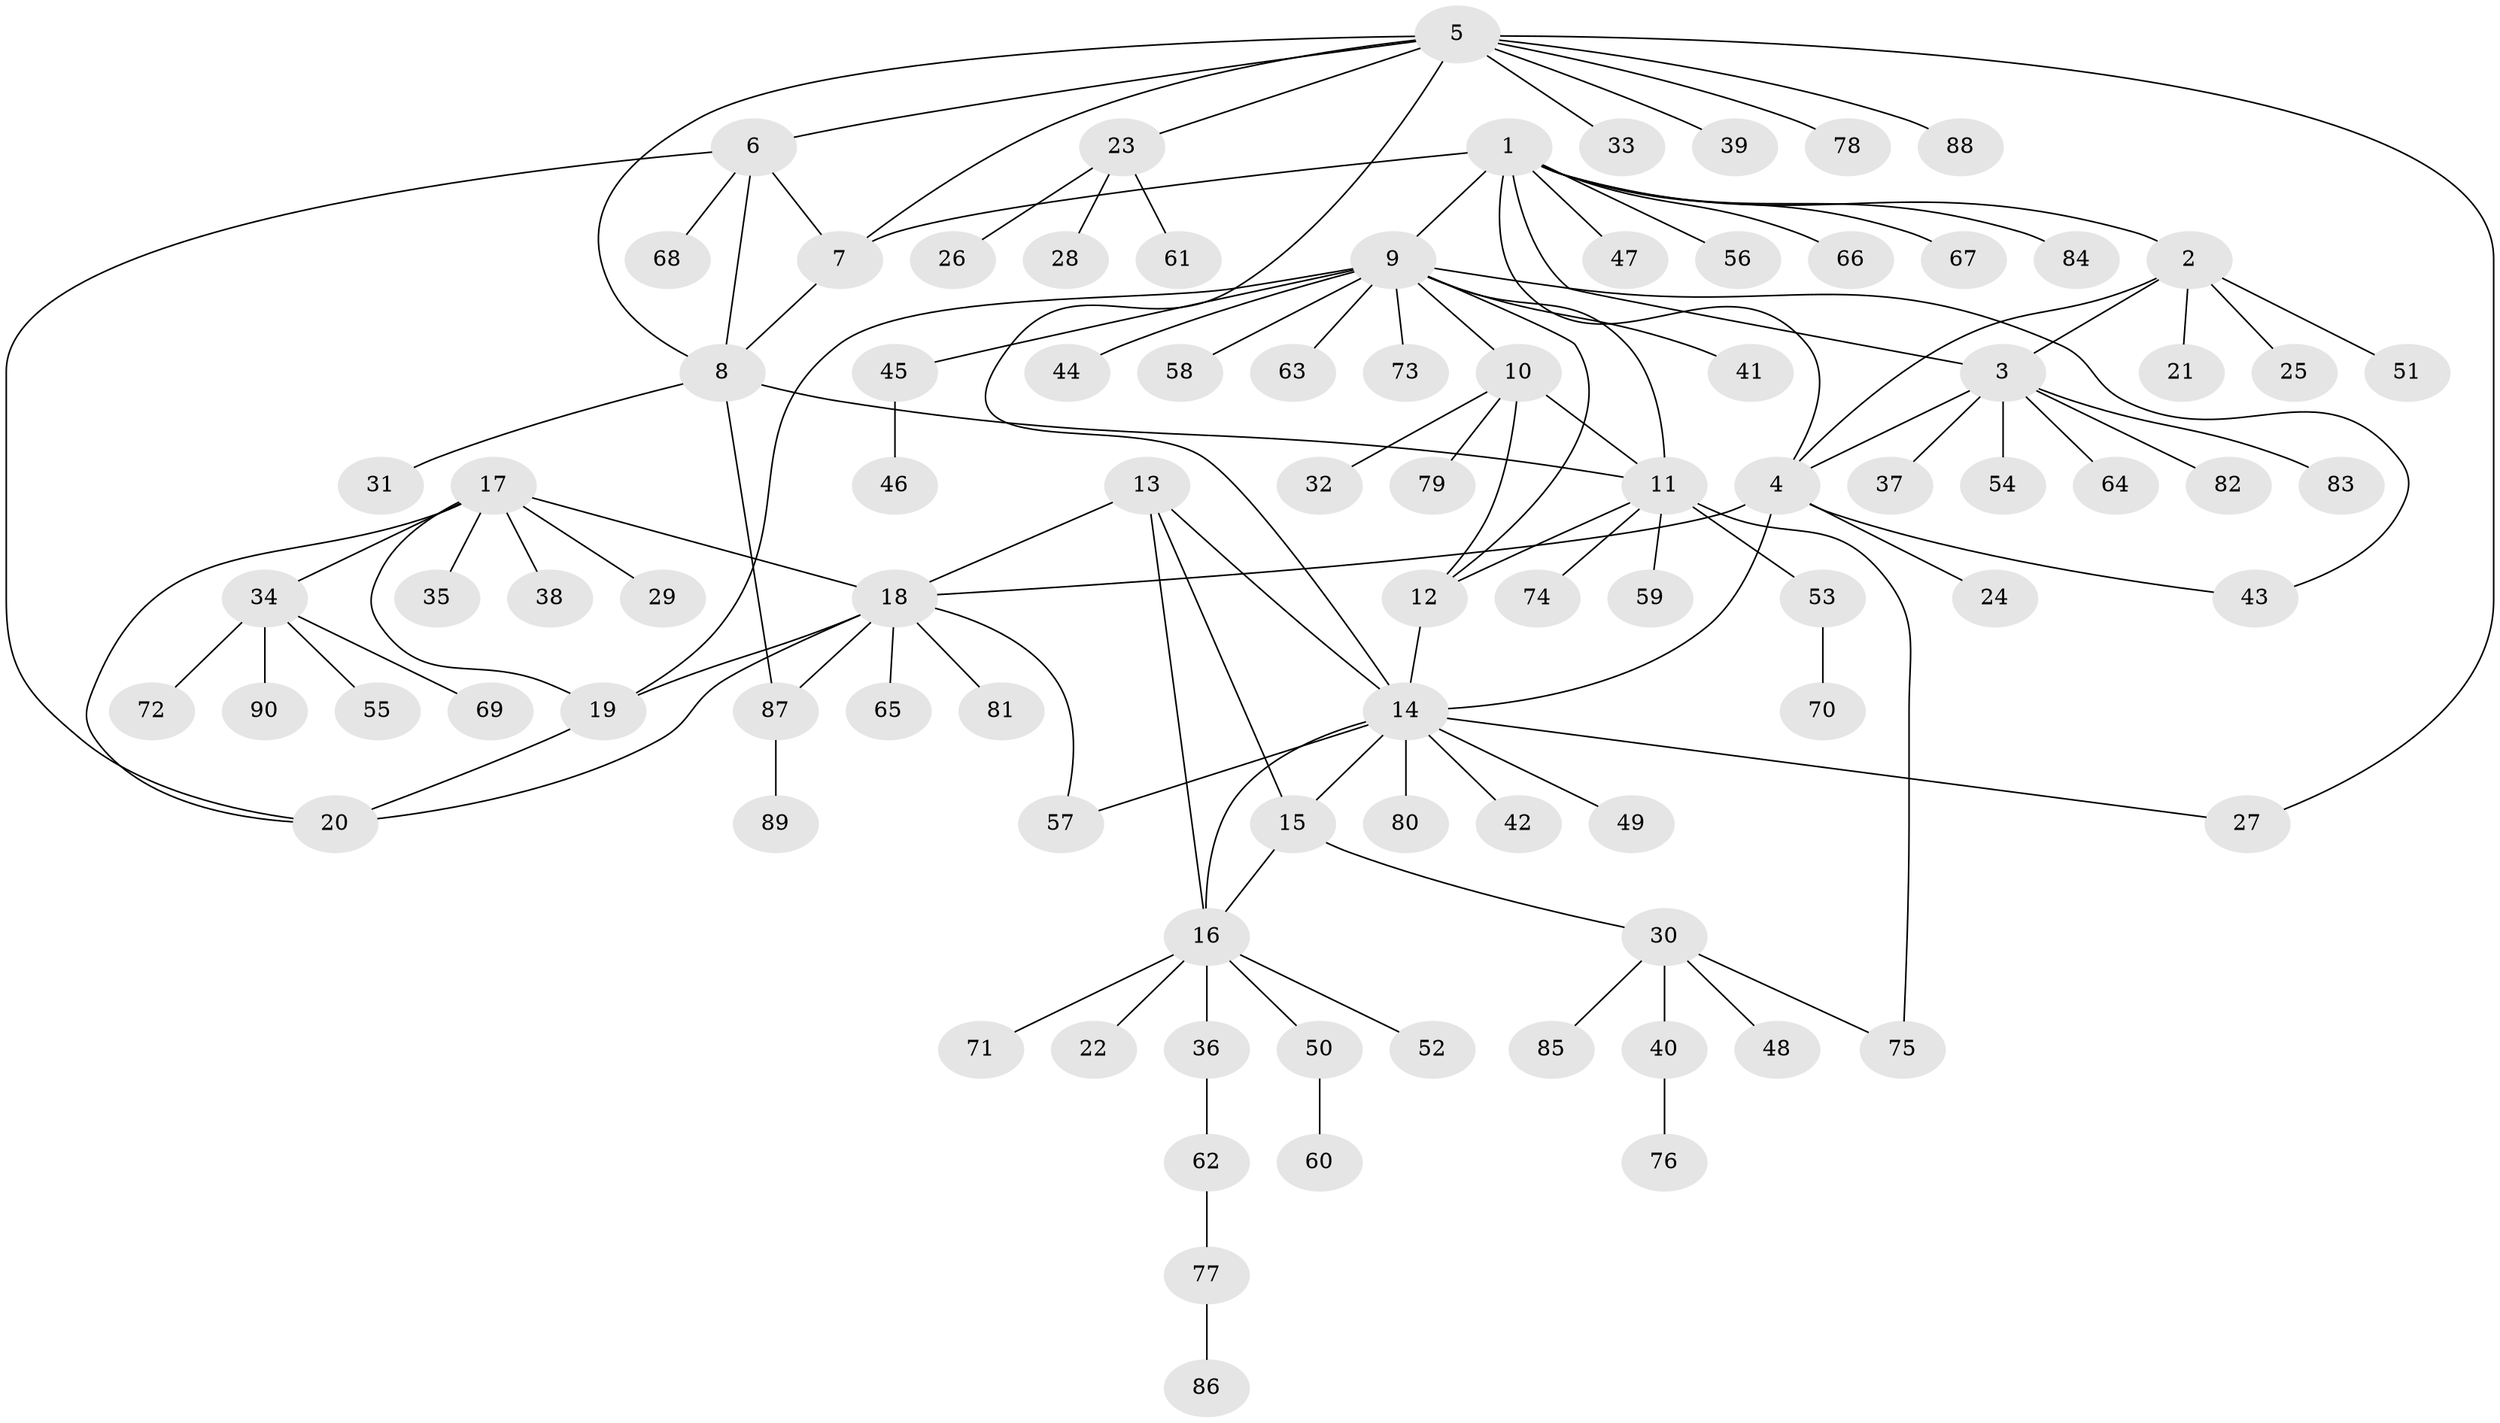 // coarse degree distribution, {9: 0.014492753623188406, 5: 0.014492753623188406, 7: 0.043478260869565216, 10: 0.028985507246376812, 6: 0.028985507246376812, 4: 0.08695652173913043, 11: 0.014492753623188406, 12: 0.014492753623188406, 8: 0.014492753623188406, 1: 0.6376811594202898, 2: 0.10144927536231885}
// Generated by graph-tools (version 1.1) at 2025/52/02/27/25 19:52:22]
// undirected, 90 vertices, 115 edges
graph export_dot {
graph [start="1"]
  node [color=gray90,style=filled];
  1;
  2;
  3;
  4;
  5;
  6;
  7;
  8;
  9;
  10;
  11;
  12;
  13;
  14;
  15;
  16;
  17;
  18;
  19;
  20;
  21;
  22;
  23;
  24;
  25;
  26;
  27;
  28;
  29;
  30;
  31;
  32;
  33;
  34;
  35;
  36;
  37;
  38;
  39;
  40;
  41;
  42;
  43;
  44;
  45;
  46;
  47;
  48;
  49;
  50;
  51;
  52;
  53;
  54;
  55;
  56;
  57;
  58;
  59;
  60;
  61;
  62;
  63;
  64;
  65;
  66;
  67;
  68;
  69;
  70;
  71;
  72;
  73;
  74;
  75;
  76;
  77;
  78;
  79;
  80;
  81;
  82;
  83;
  84;
  85;
  86;
  87;
  88;
  89;
  90;
  1 -- 2;
  1 -- 3;
  1 -- 4;
  1 -- 7;
  1 -- 9;
  1 -- 47;
  1 -- 56;
  1 -- 66;
  1 -- 67;
  1 -- 84;
  2 -- 3;
  2 -- 4;
  2 -- 21;
  2 -- 25;
  2 -- 51;
  3 -- 4;
  3 -- 37;
  3 -- 54;
  3 -- 64;
  3 -- 82;
  3 -- 83;
  4 -- 14;
  4 -- 18;
  4 -- 24;
  4 -- 43;
  5 -- 6;
  5 -- 7;
  5 -- 8;
  5 -- 14;
  5 -- 23;
  5 -- 27;
  5 -- 33;
  5 -- 39;
  5 -- 78;
  5 -- 88;
  6 -- 7;
  6 -- 8;
  6 -- 20;
  6 -- 68;
  7 -- 8;
  8 -- 11;
  8 -- 31;
  8 -- 87;
  9 -- 10;
  9 -- 11;
  9 -- 12;
  9 -- 19;
  9 -- 41;
  9 -- 43;
  9 -- 44;
  9 -- 45;
  9 -- 58;
  9 -- 63;
  9 -- 73;
  10 -- 11;
  10 -- 12;
  10 -- 32;
  10 -- 79;
  11 -- 12;
  11 -- 53;
  11 -- 59;
  11 -- 74;
  11 -- 75;
  12 -- 14;
  13 -- 14;
  13 -- 15;
  13 -- 16;
  13 -- 18;
  14 -- 15;
  14 -- 16;
  14 -- 27;
  14 -- 42;
  14 -- 49;
  14 -- 57;
  14 -- 80;
  15 -- 16;
  15 -- 30;
  16 -- 22;
  16 -- 36;
  16 -- 50;
  16 -- 52;
  16 -- 71;
  17 -- 18;
  17 -- 19;
  17 -- 20;
  17 -- 29;
  17 -- 34;
  17 -- 35;
  17 -- 38;
  18 -- 19;
  18 -- 20;
  18 -- 57;
  18 -- 65;
  18 -- 81;
  18 -- 87;
  19 -- 20;
  23 -- 26;
  23 -- 28;
  23 -- 61;
  30 -- 40;
  30 -- 48;
  30 -- 75;
  30 -- 85;
  34 -- 55;
  34 -- 69;
  34 -- 72;
  34 -- 90;
  36 -- 62;
  40 -- 76;
  45 -- 46;
  50 -- 60;
  53 -- 70;
  62 -- 77;
  77 -- 86;
  87 -- 89;
}
